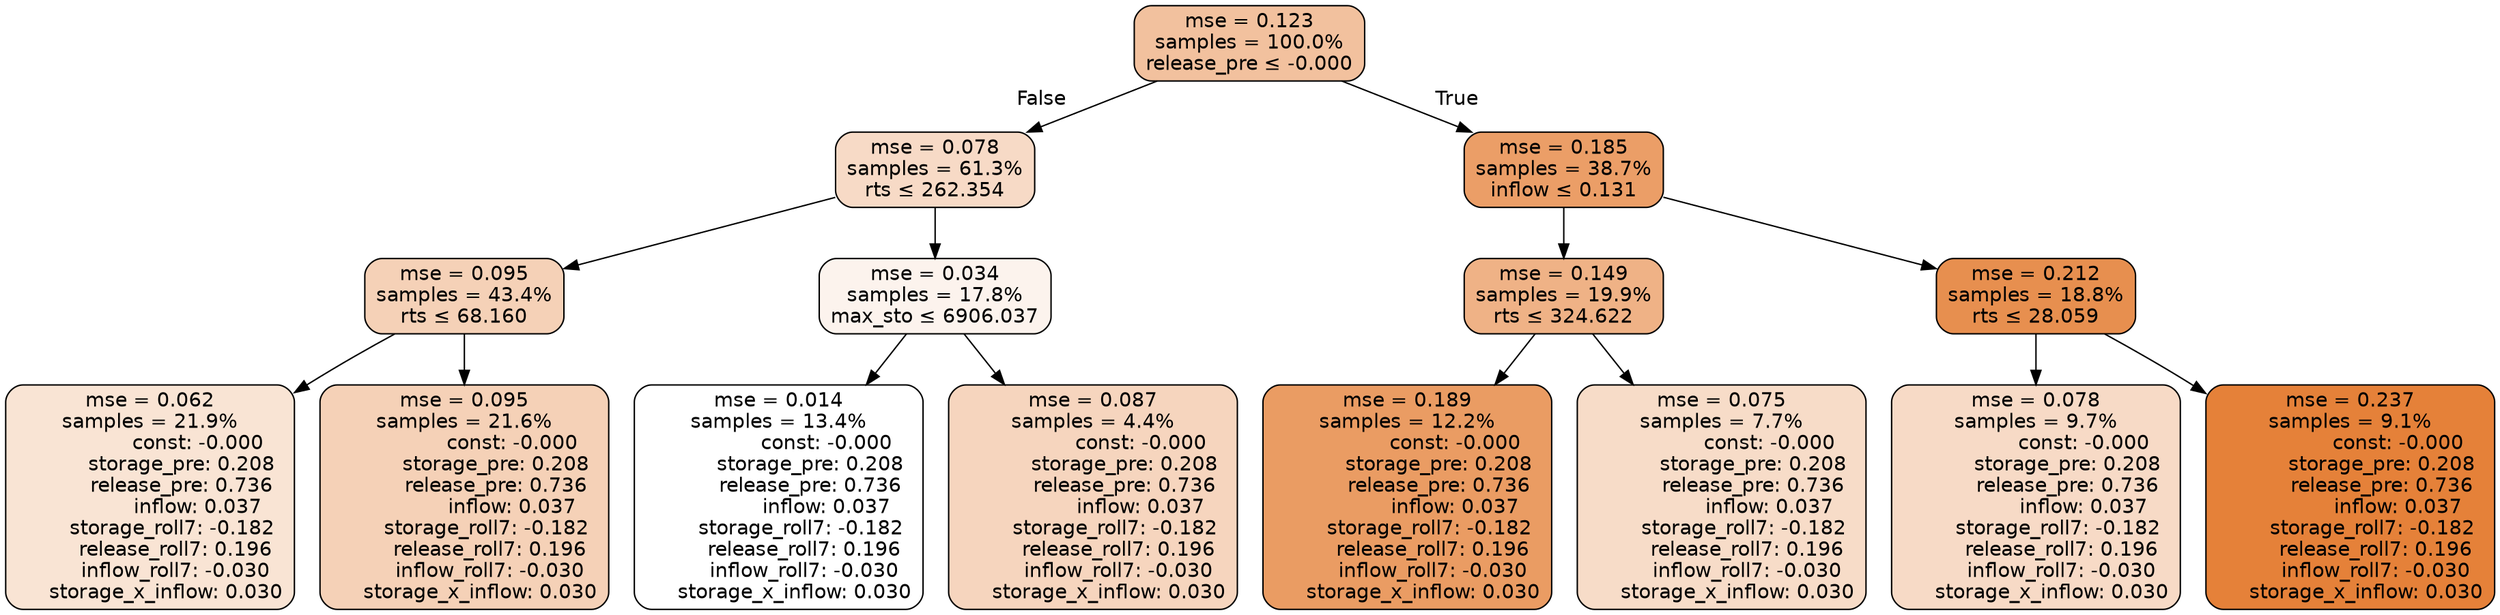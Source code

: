digraph tree {
node [shape=rectangle, style="filled, rounded", color="black", fontname=helvetica] ;
edge [fontname=helvetica] ;
	"0" [label="mse = 0.123
samples = 100.0%
release_pre &le; -0.000", fillcolor="#f2c19e"]
	"1" [label="mse = 0.078
samples = 61.3%
rts &le; 262.354", fillcolor="#f7dac6"]
	"2" [label="mse = 0.095
samples = 43.4%
rts &le; 68.160", fillcolor="#f5d1b7"]
	"3" [label="mse = 0.062
samples = 21.9%
               const: -0.000
          storage_pre: 0.208
          release_pre: 0.736
               inflow: 0.037
       storage_roll7: -0.182
        release_roll7: 0.196
        inflow_roll7: -0.030
     storage_x_inflow: 0.030", fillcolor="#f9e4d4"]
	"4" [label="mse = 0.095
samples = 21.6%
               const: -0.000
          storage_pre: 0.208
          release_pre: 0.736
               inflow: 0.037
       storage_roll7: -0.182
        release_roll7: 0.196
        inflow_roll7: -0.030
     storage_x_inflow: 0.030", fillcolor="#f5d1b7"]
	"5" [label="mse = 0.034
samples = 17.8%
max_sto &le; 6906.037", fillcolor="#fcf3ed"]
	"6" [label="mse = 0.014
samples = 13.4%
               const: -0.000
          storage_pre: 0.208
          release_pre: 0.736
               inflow: 0.037
       storage_roll7: -0.182
        release_roll7: 0.196
        inflow_roll7: -0.030
     storage_x_inflow: 0.030", fillcolor="#ffffff"]
	"7" [label="mse = 0.087
samples = 4.4%
               const: -0.000
          storage_pre: 0.208
          release_pre: 0.736
               inflow: 0.037
       storage_roll7: -0.182
        release_roll7: 0.196
        inflow_roll7: -0.030
     storage_x_inflow: 0.030", fillcolor="#f6d5be"]
	"8" [label="mse = 0.185
samples = 38.7%
inflow &le; 0.131", fillcolor="#eb9e67"]
	"9" [label="mse = 0.149
samples = 19.9%
rts &le; 324.622", fillcolor="#efb286"]
	"10" [label="mse = 0.189
samples = 12.2%
               const: -0.000
          storage_pre: 0.208
          release_pre: 0.736
               inflow: 0.037
       storage_roll7: -0.182
        release_roll7: 0.196
        inflow_roll7: -0.030
     storage_x_inflow: 0.030", fillcolor="#ea9c63"]
	"11" [label="mse = 0.075
samples = 7.7%
               const: -0.000
          storage_pre: 0.208
          release_pre: 0.736
               inflow: 0.037
       storage_roll7: -0.182
        release_roll7: 0.196
        inflow_roll7: -0.030
     storage_x_inflow: 0.030", fillcolor="#f7dcc8"]
	"12" [label="mse = 0.212
samples = 18.8%
rts &le; 28.059", fillcolor="#e78f4f"]
	"13" [label="mse = 0.078
samples = 9.7%
               const: -0.000
          storage_pre: 0.208
          release_pre: 0.736
               inflow: 0.037
       storage_roll7: -0.182
        release_roll7: 0.196
        inflow_roll7: -0.030
     storage_x_inflow: 0.030", fillcolor="#f7dac6"]
	"14" [label="mse = 0.237
samples = 9.1%
               const: -0.000
          storage_pre: 0.208
          release_pre: 0.736
               inflow: 0.037
       storage_roll7: -0.182
        release_roll7: 0.196
        inflow_roll7: -0.030
     storage_x_inflow: 0.030", fillcolor="#e58139"]

	"0" -> "1" [labeldistance=2.5, labelangle=45, headlabel="False"]
	"1" -> "2"
	"2" -> "3"
	"2" -> "4"
	"1" -> "5"
	"5" -> "6"
	"5" -> "7"
	"0" -> "8" [labeldistance=2.5, labelangle=-45, headlabel="True"]
	"8" -> "9"
	"9" -> "10"
	"9" -> "11"
	"8" -> "12"
	"12" -> "13"
	"12" -> "14"
}